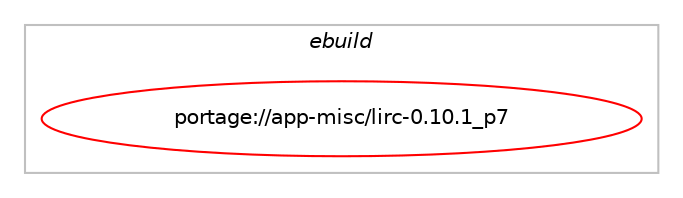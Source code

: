 digraph prolog {

# *************
# Graph options
# *************

newrank=true;
concentrate=true;
compound=true;
graph [rankdir=LR,fontname=Helvetica,fontsize=10,ranksep=1.5];#, ranksep=2.5, nodesep=0.2];
edge  [arrowhead=vee];
node  [fontname=Helvetica,fontsize=10];

# **********
# The ebuild
# **********

subgraph cluster_leftcol {
color=gray;
label=<<i>ebuild</i>>;
id [label="portage://app-misc/lirc-0.10.1_p7", color=red, width=4, href="../app-misc/lirc-0.10.1_p7.svg"];
}

# ****************
# The dependencies
# ****************

subgraph cluster_midcol {
color=gray;
label=<<i>dependencies</i>>;
subgraph cluster_compile {
fillcolor="#eeeeee";
style=filled;
label=<<i>compile</i>>;
# *** BEGIN UNKNOWN DEPENDENCY TYPE (TODO) ***
# id -> equal(use_conditional_group(positive,X,portage://app-misc/lirc-0.10.1_p7,[package_dependency(portage://app-misc/lirc-0.10.1_p7,install,no,x11-libs,libICE,none,[,,],[],[]),package_dependency(portage://app-misc/lirc-0.10.1_p7,install,no,x11-libs,libSM,none,[,,],[],[]),package_dependency(portage://app-misc/lirc-0.10.1_p7,install,no,x11-libs,libX11,none,[,,],[],[])]))
# *** END UNKNOWN DEPENDENCY TYPE (TODO) ***

# *** BEGIN UNKNOWN DEPENDENCY TYPE (TODO) ***
# id -> equal(use_conditional_group(positive,audio,portage://app-misc/lirc-0.10.1_p7,[package_dependency(portage://app-misc/lirc-0.10.1_p7,install,no,media-libs,portaudio,greater,[18,,,18],[],[]),package_dependency(portage://app-misc/lirc-0.10.1_p7,install,no,media-libs,alsa-lib,none,[,,],[],[])]))
# *** END UNKNOWN DEPENDENCY TYPE (TODO) ***

# *** BEGIN UNKNOWN DEPENDENCY TYPE (TODO) ***
# id -> equal(use_conditional_group(positive,doc,portage://app-misc/lirc-0.10.1_p7,[package_dependency(portage://app-misc/lirc-0.10.1_p7,install,no,app-text,doxygen,none,[,,],[],[])]))
# *** END UNKNOWN DEPENDENCY TYPE (TODO) ***

# *** BEGIN UNKNOWN DEPENDENCY TYPE (TODO) ***
# id -> equal(use_conditional_group(positive,ftdi,portage://app-misc/lirc-0.10.1_p7,[package_dependency(portage://app-misc/lirc-0.10.1_p7,install,no,dev-embedded,libftdi,none,[,,],[slot(0)],[])]))
# *** END UNKNOWN DEPENDENCY TYPE (TODO) ***

# *** BEGIN UNKNOWN DEPENDENCY TYPE (TODO) ***
# id -> equal(use_conditional_group(positive,python_single_target_python3_10,portage://app-misc/lirc-0.10.1_p7,[package_dependency(portage://app-misc/lirc-0.10.1_p7,install,no,dev-lang,python,none,[,,],[slot(3.10)],[])]))
# *** END UNKNOWN DEPENDENCY TYPE (TODO) ***

# *** BEGIN UNKNOWN DEPENDENCY TYPE (TODO) ***
# id -> equal(use_conditional_group(positive,python_single_target_python3_10,portage://app-misc/lirc-0.10.1_p7,[package_dependency(portage://app-misc/lirc-0.10.1_p7,install,no,dev-python,pyyaml,none,[,,],[],[use(enable(python_targets_python3_10),negative)])]))
# *** END UNKNOWN DEPENDENCY TYPE (TODO) ***

# *** BEGIN UNKNOWN DEPENDENCY TYPE (TODO) ***
# id -> equal(use_conditional_group(positive,python_single_target_python3_10,portage://app-misc/lirc-0.10.1_p7,[package_dependency(portage://app-misc/lirc-0.10.1_p7,install,no,dev-python,setuptools,none,[,,],[],[use(enable(python_targets_python3_10),negative)])]))
# *** END UNKNOWN DEPENDENCY TYPE (TODO) ***

# *** BEGIN UNKNOWN DEPENDENCY TYPE (TODO) ***
# id -> equal(use_conditional_group(positive,python_single_target_python3_11,portage://app-misc/lirc-0.10.1_p7,[package_dependency(portage://app-misc/lirc-0.10.1_p7,install,no,dev-lang,python,none,[,,],[slot(3.11)],[])]))
# *** END UNKNOWN DEPENDENCY TYPE (TODO) ***

# *** BEGIN UNKNOWN DEPENDENCY TYPE (TODO) ***
# id -> equal(use_conditional_group(positive,python_single_target_python3_11,portage://app-misc/lirc-0.10.1_p7,[package_dependency(portage://app-misc/lirc-0.10.1_p7,install,no,dev-python,pyyaml,none,[,,],[],[use(enable(python_targets_python3_11),negative)])]))
# *** END UNKNOWN DEPENDENCY TYPE (TODO) ***

# *** BEGIN UNKNOWN DEPENDENCY TYPE (TODO) ***
# id -> equal(use_conditional_group(positive,python_single_target_python3_11,portage://app-misc/lirc-0.10.1_p7,[package_dependency(portage://app-misc/lirc-0.10.1_p7,install,no,dev-python,setuptools,none,[,,],[],[use(enable(python_targets_python3_11),negative)])]))
# *** END UNKNOWN DEPENDENCY TYPE (TODO) ***

# *** BEGIN UNKNOWN DEPENDENCY TYPE (TODO) ***
# id -> equal(use_conditional_group(positive,python_single_target_python3_12,portage://app-misc/lirc-0.10.1_p7,[package_dependency(portage://app-misc/lirc-0.10.1_p7,install,no,dev-lang,python,none,[,,],[slot(3.12)],[])]))
# *** END UNKNOWN DEPENDENCY TYPE (TODO) ***

# *** BEGIN UNKNOWN DEPENDENCY TYPE (TODO) ***
# id -> equal(use_conditional_group(positive,python_single_target_python3_12,portage://app-misc/lirc-0.10.1_p7,[package_dependency(portage://app-misc/lirc-0.10.1_p7,install,no,dev-python,pyyaml,none,[,,],[],[use(enable(python_targets_python3_12),negative)])]))
# *** END UNKNOWN DEPENDENCY TYPE (TODO) ***

# *** BEGIN UNKNOWN DEPENDENCY TYPE (TODO) ***
# id -> equal(use_conditional_group(positive,python_single_target_python3_12,portage://app-misc/lirc-0.10.1_p7,[package_dependency(portage://app-misc/lirc-0.10.1_p7,install,no,dev-python,setuptools,none,[,,],[],[use(enable(python_targets_python3_12),negative)])]))
# *** END UNKNOWN DEPENDENCY TYPE (TODO) ***

# *** BEGIN UNKNOWN DEPENDENCY TYPE (TODO) ***
# id -> equal(use_conditional_group(positive,systemd,portage://app-misc/lirc-0.10.1_p7,[package_dependency(portage://app-misc/lirc-0.10.1_p7,install,no,sys-apps,systemd,none,[,,],[],[])]))
# *** END UNKNOWN DEPENDENCY TYPE (TODO) ***

# *** BEGIN UNKNOWN DEPENDENCY TYPE (TODO) ***
# id -> equal(use_conditional_group(positive,usb,portage://app-misc/lirc-0.10.1_p7,[package_dependency(portage://app-misc/lirc-0.10.1_p7,install,no,virtual,libusb,none,[,,],[slot(0)],[])]))
# *** END UNKNOWN DEPENDENCY TYPE (TODO) ***

# *** BEGIN UNKNOWN DEPENDENCY TYPE (TODO) ***
# id -> equal(package_dependency(portage://app-misc/lirc-0.10.1_p7,install,no,dev-libs,libxslt,none,[,,],[],[]))
# *** END UNKNOWN DEPENDENCY TYPE (TODO) ***

# *** BEGIN UNKNOWN DEPENDENCY TYPE (TODO) ***
# id -> equal(package_dependency(portage://app-misc/lirc-0.10.1_p7,install,no,sys-apps,kmod,none,[,,],[],[]))
# *** END UNKNOWN DEPENDENCY TYPE (TODO) ***

# *** BEGIN UNKNOWN DEPENDENCY TYPE (TODO) ***
# id -> equal(package_dependency(portage://app-misc/lirc-0.10.1_p7,install,no,sys-kernel,linux-headers,none,[,,],[],[]))
# *** END UNKNOWN DEPENDENCY TYPE (TODO) ***

}
subgraph cluster_compileandrun {
fillcolor="#eeeeee";
style=filled;
label=<<i>compile and run</i>>;
}
subgraph cluster_run {
fillcolor="#eeeeee";
style=filled;
label=<<i>run</i>>;
# *** BEGIN UNKNOWN DEPENDENCY TYPE (TODO) ***
# id -> equal(use_conditional_group(positive,X,portage://app-misc/lirc-0.10.1_p7,[package_dependency(portage://app-misc/lirc-0.10.1_p7,run,no,x11-libs,libICE,none,[,,],[],[]),package_dependency(portage://app-misc/lirc-0.10.1_p7,run,no,x11-libs,libSM,none,[,,],[],[]),package_dependency(portage://app-misc/lirc-0.10.1_p7,run,no,x11-libs,libX11,none,[,,],[],[])]))
# *** END UNKNOWN DEPENDENCY TYPE (TODO) ***

# *** BEGIN UNKNOWN DEPENDENCY TYPE (TODO) ***
# id -> equal(use_conditional_group(positive,audio,portage://app-misc/lirc-0.10.1_p7,[package_dependency(portage://app-misc/lirc-0.10.1_p7,run,no,media-libs,portaudio,greater,[18,,,18],[],[]),package_dependency(portage://app-misc/lirc-0.10.1_p7,run,no,media-libs,alsa-lib,none,[,,],[],[])]))
# *** END UNKNOWN DEPENDENCY TYPE (TODO) ***

# *** BEGIN UNKNOWN DEPENDENCY TYPE (TODO) ***
# id -> equal(use_conditional_group(positive,ftdi,portage://app-misc/lirc-0.10.1_p7,[package_dependency(portage://app-misc/lirc-0.10.1_p7,run,no,dev-embedded,libftdi,none,[,,],[slot(0)],[])]))
# *** END UNKNOWN DEPENDENCY TYPE (TODO) ***

# *** BEGIN UNKNOWN DEPENDENCY TYPE (TODO) ***
# id -> equal(use_conditional_group(positive,gtk,portage://app-misc/lirc-0.10.1_p7,[package_dependency(portage://app-misc/lirc-0.10.1_p7,run,no,x11-libs,vte,none,[,,],[],[use(enable(introspection),none)]),use_conditional_group(positive,python_single_target_python3_10,portage://app-misc/lirc-0.10.1_p7,[package_dependency(portage://app-misc/lirc-0.10.1_p7,run,no,dev-python,pygobject,none,[,,],[],[use(enable(python_targets_python3_10),negative)])]),use_conditional_group(positive,python_single_target_python3_11,portage://app-misc/lirc-0.10.1_p7,[package_dependency(portage://app-misc/lirc-0.10.1_p7,run,no,dev-python,pygobject,none,[,,],[],[use(enable(python_targets_python3_11),negative)])]),use_conditional_group(positive,python_single_target_python3_12,portage://app-misc/lirc-0.10.1_p7,[package_dependency(portage://app-misc/lirc-0.10.1_p7,run,no,dev-python,pygobject,none,[,,],[],[use(enable(python_targets_python3_12),negative)])])]))
# *** END UNKNOWN DEPENDENCY TYPE (TODO) ***

# *** BEGIN UNKNOWN DEPENDENCY TYPE (TODO) ***
# id -> equal(use_conditional_group(positive,inputlirc,portage://app-misc/lirc-0.10.1_p7,[package_dependency(portage://app-misc/lirc-0.10.1_p7,run,no,app-misc,inputlircd,none,[,,],[],[])]))
# *** END UNKNOWN DEPENDENCY TYPE (TODO) ***

# *** BEGIN UNKNOWN DEPENDENCY TYPE (TODO) ***
# id -> equal(use_conditional_group(positive,python_single_target_python3_10,portage://app-misc/lirc-0.10.1_p7,[package_dependency(portage://app-misc/lirc-0.10.1_p7,run,no,dev-lang,python,none,[,,],[slot(3.10)],[])]))
# *** END UNKNOWN DEPENDENCY TYPE (TODO) ***

# *** BEGIN UNKNOWN DEPENDENCY TYPE (TODO) ***
# id -> equal(use_conditional_group(positive,python_single_target_python3_10,portage://app-misc/lirc-0.10.1_p7,[package_dependency(portage://app-misc/lirc-0.10.1_p7,run,no,dev-python,pyyaml,none,[,,],[],[use(enable(python_targets_python3_10),negative)])]))
# *** END UNKNOWN DEPENDENCY TYPE (TODO) ***

# *** BEGIN UNKNOWN DEPENDENCY TYPE (TODO) ***
# id -> equal(use_conditional_group(positive,python_single_target_python3_11,portage://app-misc/lirc-0.10.1_p7,[package_dependency(portage://app-misc/lirc-0.10.1_p7,run,no,dev-lang,python,none,[,,],[slot(3.11)],[])]))
# *** END UNKNOWN DEPENDENCY TYPE (TODO) ***

# *** BEGIN UNKNOWN DEPENDENCY TYPE (TODO) ***
# id -> equal(use_conditional_group(positive,python_single_target_python3_11,portage://app-misc/lirc-0.10.1_p7,[package_dependency(portage://app-misc/lirc-0.10.1_p7,run,no,dev-python,pyyaml,none,[,,],[],[use(enable(python_targets_python3_11),negative)])]))
# *** END UNKNOWN DEPENDENCY TYPE (TODO) ***

# *** BEGIN UNKNOWN DEPENDENCY TYPE (TODO) ***
# id -> equal(use_conditional_group(positive,python_single_target_python3_12,portage://app-misc/lirc-0.10.1_p7,[package_dependency(portage://app-misc/lirc-0.10.1_p7,run,no,dev-lang,python,none,[,,],[slot(3.12)],[])]))
# *** END UNKNOWN DEPENDENCY TYPE (TODO) ***

# *** BEGIN UNKNOWN DEPENDENCY TYPE (TODO) ***
# id -> equal(use_conditional_group(positive,python_single_target_python3_12,portage://app-misc/lirc-0.10.1_p7,[package_dependency(portage://app-misc/lirc-0.10.1_p7,run,no,dev-python,pyyaml,none,[,,],[],[use(enable(python_targets_python3_12),negative)])]))
# *** END UNKNOWN DEPENDENCY TYPE (TODO) ***

# *** BEGIN UNKNOWN DEPENDENCY TYPE (TODO) ***
# id -> equal(use_conditional_group(positive,systemd,portage://app-misc/lirc-0.10.1_p7,[package_dependency(portage://app-misc/lirc-0.10.1_p7,run,no,sys-apps,systemd,none,[,,],[],[])]))
# *** END UNKNOWN DEPENDENCY TYPE (TODO) ***

# *** BEGIN UNKNOWN DEPENDENCY TYPE (TODO) ***
# id -> equal(use_conditional_group(positive,usb,portage://app-misc/lirc-0.10.1_p7,[package_dependency(portage://app-misc/lirc-0.10.1_p7,run,no,virtual,libusb,none,[,,],[slot(0)],[])]))
# *** END UNKNOWN DEPENDENCY TYPE (TODO) ***

}
}

# **************
# The candidates
# **************

subgraph cluster_choices {
rank=same;
color=gray;
label=<<i>candidates</i>>;

}

}
